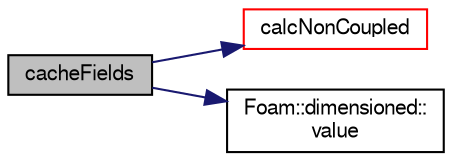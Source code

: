 digraph "cacheFields"
{
  bgcolor="transparent";
  edge [fontname="FreeSans",fontsize="10",labelfontname="FreeSans",labelfontsize="10"];
  node [fontname="FreeSans",fontsize="10",shape=record];
  rankdir="LR";
  Node36 [label="cacheFields",height=0.2,width=0.4,color="black", fillcolor="grey75", style="filled", fontcolor="black"];
  Node36 -> Node37 [color="midnightblue",fontsize="10",style="solid",fontname="FreeSans"];
  Node37 [label="calcNonCoupled",height=0.2,width=0.4,color="red",URL="$a24146.html#a0e3253e601c7db3a3db9d3c921218fd9",tooltip="Calculate the non-coupled force. "];
  Node36 -> Node40 [color="midnightblue",fontsize="10",style="solid",fontname="FreeSans"];
  Node40 [label="Foam::dimensioned::\lvalue",height=0.2,width=0.4,color="black",URL="$a26366.html#a7948200a26c85fc3a83ffa510a91d668",tooltip="Return const reference to value. "];
}
